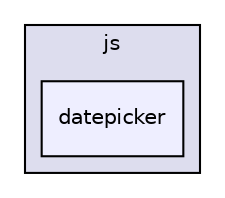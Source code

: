 digraph "libs/angular/angular-material-fileinput-master/bower_components/angular-material/modules/js/datepicker" {
  compound=true
  node [ fontsize="10", fontname="Helvetica"];
  edge [ labelfontsize="10", labelfontname="Helvetica"];
  subgraph clusterdir_d897d99c4631079a19f1e8c9bbae1589 {
    graph [ bgcolor="#ddddee", pencolor="black", label="js" fontname="Helvetica", fontsize="10", URL="dir_d897d99c4631079a19f1e8c9bbae1589.html"]
  dir_79aafa952ba543b6675e5da5c805f651 [shape=box, label="datepicker", style="filled", fillcolor="#eeeeff", pencolor="black", URL="dir_79aafa952ba543b6675e5da5c805f651.html"];
  }
}
